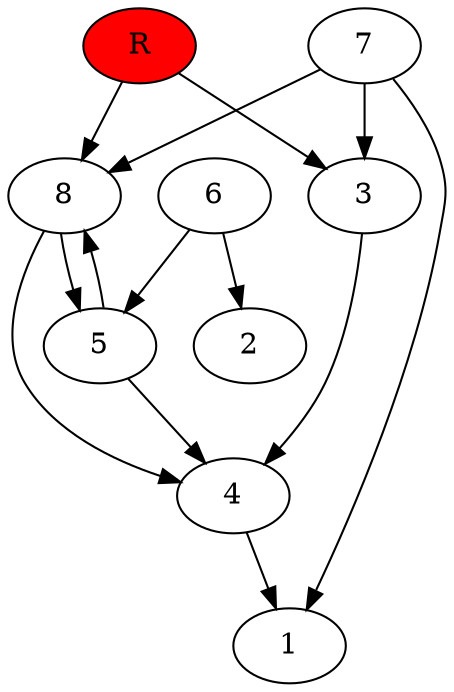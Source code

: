 digraph prb15661 {
	1
	2
	3
	4
	5
	6
	7
	8
	R [fillcolor="#ff0000" style=filled]
	3 -> 4
	4 -> 1
	5 -> 4
	5 -> 8
	6 -> 2
	6 -> 5
	7 -> 1
	7 -> 3
	7 -> 8
	8 -> 4
	8 -> 5
	R -> 3
	R -> 8
}
